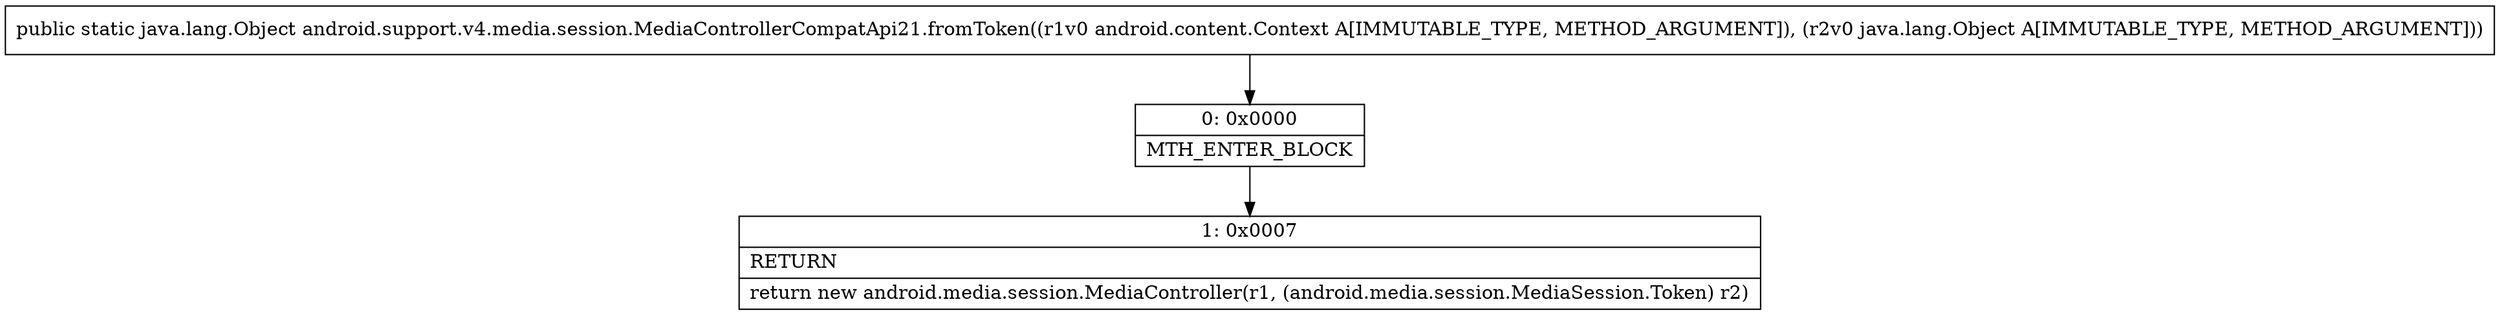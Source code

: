 digraph "CFG forandroid.support.v4.media.session.MediaControllerCompatApi21.fromToken(Landroid\/content\/Context;Ljava\/lang\/Object;)Ljava\/lang\/Object;" {
Node_0 [shape=record,label="{0\:\ 0x0000|MTH_ENTER_BLOCK\l}"];
Node_1 [shape=record,label="{1\:\ 0x0007|RETURN\l|return new android.media.session.MediaController(r1, (android.media.session.MediaSession.Token) r2)\l}"];
MethodNode[shape=record,label="{public static java.lang.Object android.support.v4.media.session.MediaControllerCompatApi21.fromToken((r1v0 android.content.Context A[IMMUTABLE_TYPE, METHOD_ARGUMENT]), (r2v0 java.lang.Object A[IMMUTABLE_TYPE, METHOD_ARGUMENT])) }"];
MethodNode -> Node_0;
Node_0 -> Node_1;
}

